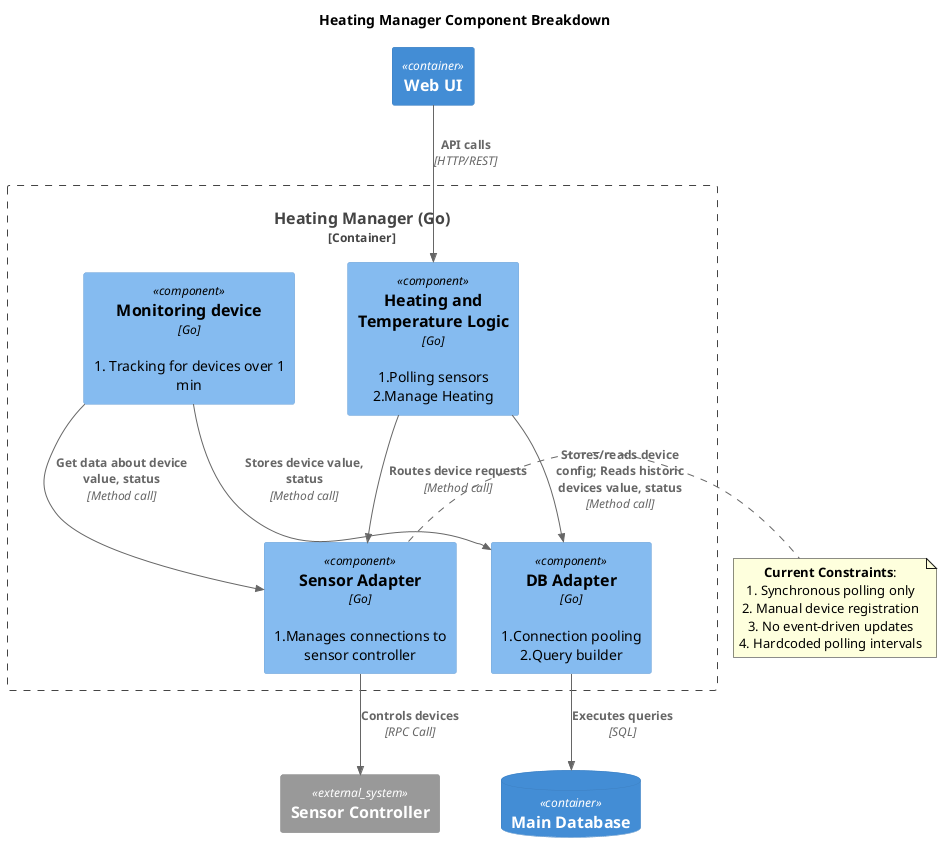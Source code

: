 @startuml Heating Manager - Component Diagram
!include <C4/C4_Component>

title Heating Manager Component Breakdown

Container_Boundary(heating_manager, "Heating Manager (Go)") {
    Component(sensor_manager_service, "Sensor Adapter", "Go", "1.Manages connections to sensor controller")

    Component(heating_api, "Heating and Temperature Logic", "Go", "1.Polling sensors\n2.Manage Heating")
    
    Component(db_adapter, "DB Adapter", "Go", "1.Connection pooling\n2.Query builder")

    Component(device_tracking, "Monitoring device", "Go", "1. Tracking for devices over 1 min")

}

' External containers (from original diagram)
Container(web_ui, "Web UI")
ContainerDb(main_db, "Main Database")
System_Ext(sensor_controller, "Sensor Controller")

' Internal relationships
Rel(heating_api, sensor_manager_service, "Routes device requests", "Method call")

Rel(heating_api, db_adapter, "Stores/reads device config; Reads historic devices value, status", "Method call")

Rel(device_tracking, sensor_manager_service, "Get data about device value, status", "Method call")

Rel(device_tracking, db_adapter, "Stores device value, status", "Method call")

' External connections
Rel(web_ui, heating_api, "API calls", "HTTP/REST")
Rel(db_adapter, main_db, "Executes queries", "SQL")
Rel(sensor_manager_service, sensor_controller, "Controls devices", "RPC Call")

note right of sensor_manager_service
    **Current Constraints**:
    1. Synchronous polling only
    2. Manual device registration
    3. No event-driven updates
    4. Hardcoded polling intervals
end note

@enduml